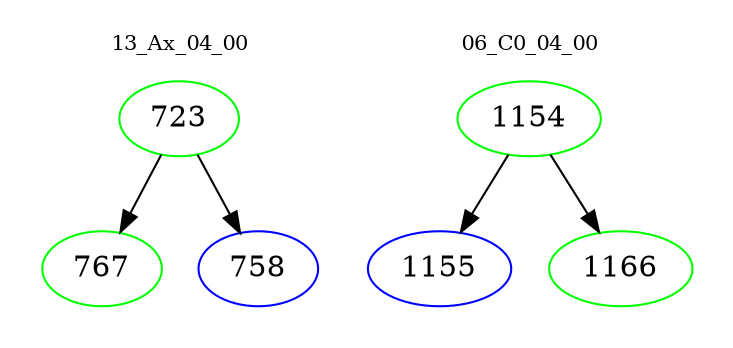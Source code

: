 digraph{
subgraph cluster_0 {
color = white
label = "13_Ax_04_00";
fontsize=10;
T0_723 [label="723", color="green"]
T0_723 -> T0_767 [color="black"]
T0_767 [label="767", color="green"]
T0_723 -> T0_758 [color="black"]
T0_758 [label="758", color="blue"]
}
subgraph cluster_1 {
color = white
label = "06_C0_04_00";
fontsize=10;
T1_1154 [label="1154", color="green"]
T1_1154 -> T1_1155 [color="black"]
T1_1155 [label="1155", color="blue"]
T1_1154 -> T1_1166 [color="black"]
T1_1166 [label="1166", color="green"]
}
}
